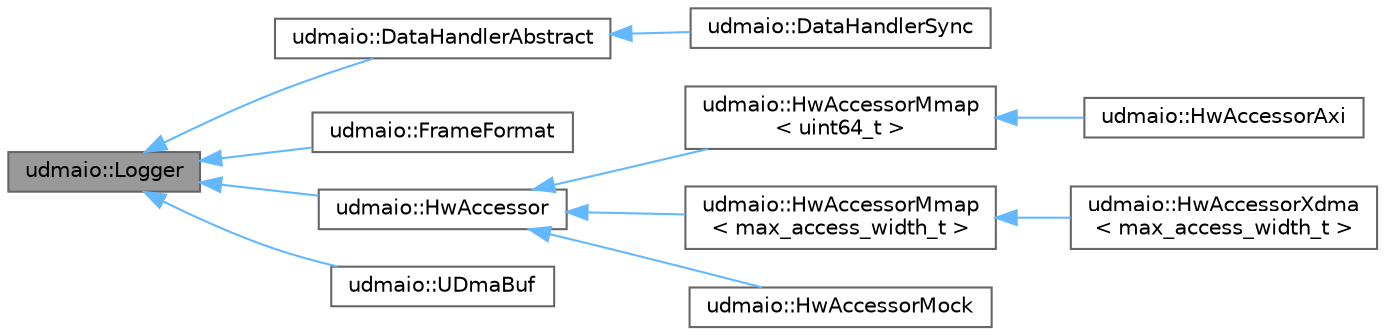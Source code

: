 digraph "udmaio::Logger"
{
 // INTERACTIVE_SVG=YES
 // LATEX_PDF_SIZE
  bgcolor="transparent";
  edge [fontname=Helvetica,fontsize=10,labelfontname=Helvetica,labelfontsize=10];
  node [fontname=Helvetica,fontsize=10,shape=box,height=0.2,width=0.4];
  rankdir="LR";
  Node1 [label="udmaio::Logger",height=0.2,width=0.4,color="gray40", fillcolor="grey60", style="filled", fontcolor="black",tooltip=" "];
  Node1 -> Node2 [dir="back",color="steelblue1",style="solid"];
  Node2 [label="udmaio::DataHandlerAbstract",height=0.2,width=0.4,color="gray40", fillcolor="white", style="filled",URL="$classudmaio_1_1_data_handler_abstract.html",tooltip="Base class to implement a DMA data reception handler."];
  Node2 -> Node3 [dir="back",color="steelblue1",style="solid"];
  Node3 [label="udmaio::DataHandlerSync",height=0.2,width=0.4,color="gray40", fillcolor="white", style="filled",URL="$classudmaio_1_1_data_handler_sync.html",tooltip="Synchronous data handler with blocking read interface."];
  Node1 -> Node4 [dir="back",color="steelblue1",style="solid"];
  Node4 [label="udmaio::FrameFormat",height=0.2,width=0.4,color="gray40", fillcolor="white", style="filled",URL="$classudmaio_1_1_frame_format.html",tooltip=" "];
  Node1 -> Node5 [dir="back",color="steelblue1",style="solid"];
  Node5 [label="udmaio::HwAccessor",height=0.2,width=0.4,color="gray40", fillcolor="white", style="filled",URL="$classudmaio_1_1_hw_accessor.html",tooltip="Base class for hardware access."];
  Node5 -> Node6 [dir="back",color="steelblue1",style="solid"];
  Node6 [label="udmaio::HwAccessorMmap\l\< uint64_t \>",height=0.2,width=0.4,color="gray40", fillcolor="white", style="filled",URL="$classudmaio_1_1_hw_accessor_mmap.html",tooltip=" "];
  Node6 -> Node7 [dir="back",color="steelblue1",style="solid"];
  Node7 [label="udmaio::HwAccessorAxi",height=0.2,width=0.4,color="gray40", fillcolor="white", style="filled",URL="$classudmaio_1_1_hw_accessor_axi.html",tooltip=" "];
  Node5 -> Node8 [dir="back",color="steelblue1",style="solid"];
  Node8 [label="udmaio::HwAccessorMmap\l\< max_access_width_t \>",height=0.2,width=0.4,color="gray40", fillcolor="white", style="filled",URL="$classudmaio_1_1_hw_accessor_mmap.html",tooltip=" "];
  Node8 -> Node9 [dir="back",color="steelblue1",style="solid"];
  Node9 [label="udmaio::HwAccessorXdma\l\< max_access_width_t \>",height=0.2,width=0.4,color="gray40", fillcolor="white", style="filled",URL="$classudmaio_1_1_hw_accessor_xdma.html",tooltip=" "];
  Node5 -> Node10 [dir="back",color="steelblue1",style="solid"];
  Node10 [label="udmaio::HwAccessorMock",height=0.2,width=0.4,color="gray40", fillcolor="white", style="filled",URL="$classudmaio_1_1_hw_accessor_mock.html",tooltip=" "];
  Node1 -> Node11 [dir="back",color="steelblue1",style="solid"];
  Node11 [label="udmaio::UDmaBuf",height=0.2,width=0.4,color="gray40", fillcolor="white", style="filled",URL="$classudmaio_1_1_u_dma_buf.html",tooltip="DMA data buffer accessed over AXI/UIO, implemented w/ udmabuf (see https://github...."];
}

